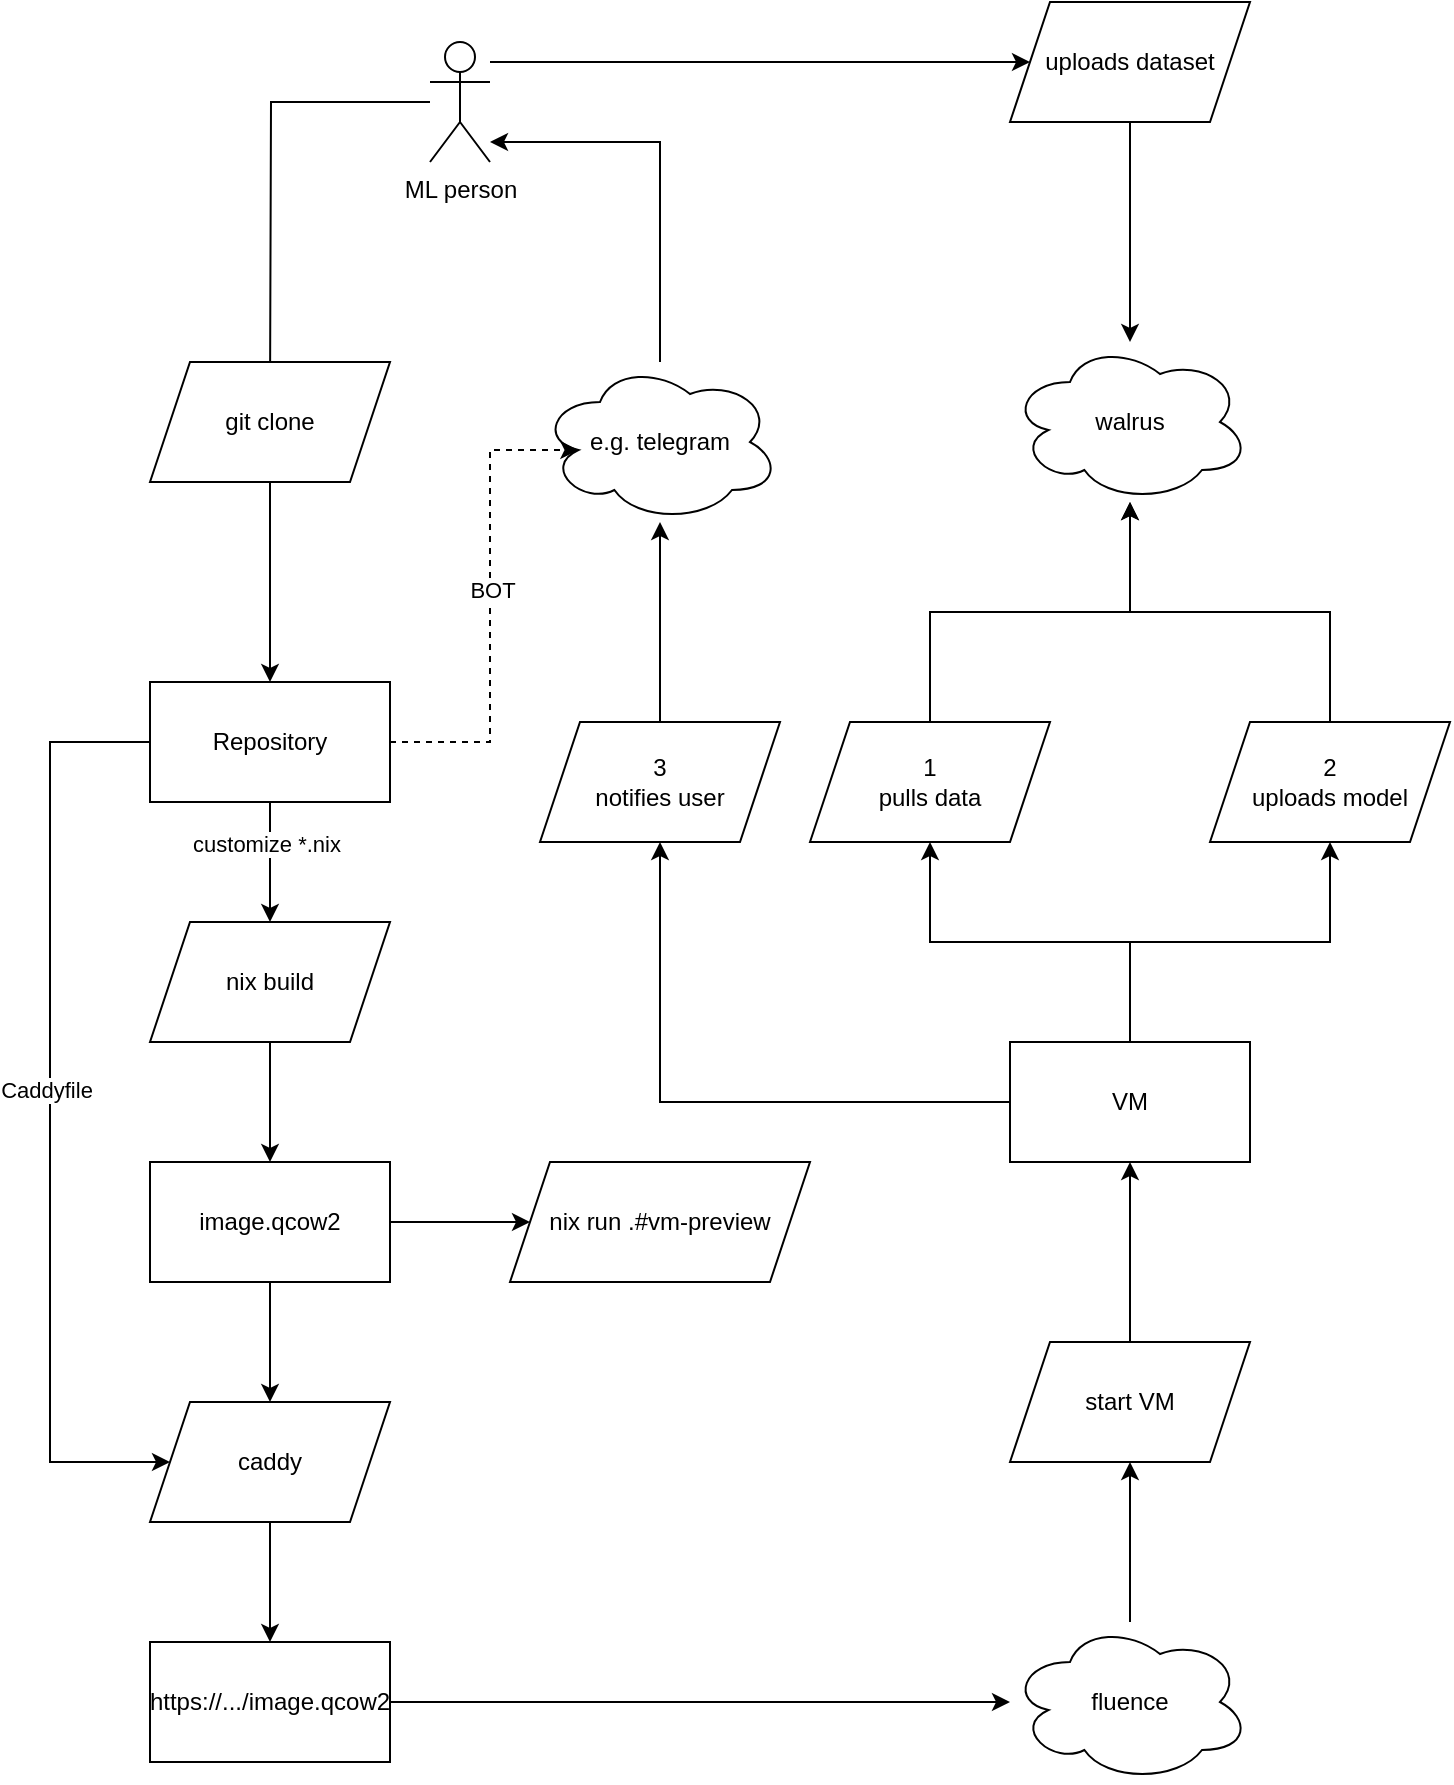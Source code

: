 <mxfile version="27.2.0">
  <diagram name="Page-1" id="BN_tOw-ATTEOgbzwJrk_">
    <mxGraphModel dx="1426" dy="1895" grid="1" gridSize="10" guides="1" tooltips="1" connect="1" arrows="1" fold="1" page="1" pageScale="1" pageWidth="850" pageHeight="1100" math="0" shadow="0">
      <root>
        <mxCell id="0" />
        <mxCell id="1" parent="0" />
        <mxCell id="QXvmWIA_-xwhpzIuhDhJ-4" style="edgeStyle=orthogonalEdgeStyle;rounded=0;orthogonalLoop=1;jettySize=auto;html=1;" edge="1" parent="1" source="QXvmWIA_-xwhpzIuhDhJ-1" target="QXvmWIA_-xwhpzIuhDhJ-3">
          <mxGeometry relative="1" as="geometry" />
        </mxCell>
        <mxCell id="QXvmWIA_-xwhpzIuhDhJ-18" value="customize *.nix" style="edgeLabel;html=1;align=center;verticalAlign=middle;resizable=0;points=[];" vertex="1" connectable="0" parent="QXvmWIA_-xwhpzIuhDhJ-4">
          <mxGeometry x="-0.3" y="-2" relative="1" as="geometry">
            <mxPoint as="offset" />
          </mxGeometry>
        </mxCell>
        <mxCell id="QXvmWIA_-xwhpzIuhDhJ-11" style="edgeStyle=orthogonalEdgeStyle;rounded=0;orthogonalLoop=1;jettySize=auto;html=1;" edge="1" parent="1" source="QXvmWIA_-xwhpzIuhDhJ-1" target="QXvmWIA_-xwhpzIuhDhJ-6">
          <mxGeometry relative="1" as="geometry">
            <mxPoint x="30" y="490" as="targetPoint" />
            <Array as="points">
              <mxPoint x="40" y="130" />
              <mxPoint x="40" y="490" />
            </Array>
          </mxGeometry>
        </mxCell>
        <mxCell id="QXvmWIA_-xwhpzIuhDhJ-23" value="Caddyfile" style="edgeLabel;html=1;align=center;verticalAlign=middle;resizable=0;points=[];" vertex="1" connectable="0" parent="QXvmWIA_-xwhpzIuhDhJ-11">
          <mxGeometry x="-0.047" y="-2" relative="1" as="geometry">
            <mxPoint as="offset" />
          </mxGeometry>
        </mxCell>
        <mxCell id="QXvmWIA_-xwhpzIuhDhJ-1" value="Repository" style="rounded=0;whiteSpace=wrap;html=1;" vertex="1" parent="1">
          <mxGeometry x="90" y="100" width="120" height="60" as="geometry" />
        </mxCell>
        <mxCell id="QXvmWIA_-xwhpzIuhDhJ-8" style="edgeStyle=orthogonalEdgeStyle;rounded=0;orthogonalLoop=1;jettySize=auto;html=1;" edge="1" parent="1" source="QXvmWIA_-xwhpzIuhDhJ-3" target="QXvmWIA_-xwhpzIuhDhJ-5">
          <mxGeometry relative="1" as="geometry" />
        </mxCell>
        <mxCell id="QXvmWIA_-xwhpzIuhDhJ-3" value="nix build" style="shape=parallelogram;perimeter=parallelogramPerimeter;whiteSpace=wrap;html=1;fixedSize=1;" vertex="1" parent="1">
          <mxGeometry x="90" y="220" width="120" height="60" as="geometry" />
        </mxCell>
        <mxCell id="QXvmWIA_-xwhpzIuhDhJ-9" style="edgeStyle=orthogonalEdgeStyle;rounded=0;orthogonalLoop=1;jettySize=auto;html=1;" edge="1" parent="1" source="QXvmWIA_-xwhpzIuhDhJ-5" target="QXvmWIA_-xwhpzIuhDhJ-6">
          <mxGeometry relative="1" as="geometry" />
        </mxCell>
        <mxCell id="QXvmWIA_-xwhpzIuhDhJ-21" style="edgeStyle=orthogonalEdgeStyle;rounded=0;orthogonalLoop=1;jettySize=auto;html=1;" edge="1" parent="1" source="QXvmWIA_-xwhpzIuhDhJ-5" target="QXvmWIA_-xwhpzIuhDhJ-22">
          <mxGeometry relative="1" as="geometry">
            <mxPoint x="280" y="470" as="targetPoint" />
          </mxGeometry>
        </mxCell>
        <mxCell id="QXvmWIA_-xwhpzIuhDhJ-5" value="image.qcow2" style="rounded=0;whiteSpace=wrap;html=1;" vertex="1" parent="1">
          <mxGeometry x="90" y="340" width="120" height="60" as="geometry" />
        </mxCell>
        <mxCell id="QXvmWIA_-xwhpzIuhDhJ-10" style="edgeStyle=orthogonalEdgeStyle;rounded=0;orthogonalLoop=1;jettySize=auto;html=1;" edge="1" parent="1" source="QXvmWIA_-xwhpzIuhDhJ-6" target="QXvmWIA_-xwhpzIuhDhJ-7">
          <mxGeometry relative="1" as="geometry" />
        </mxCell>
        <mxCell id="QXvmWIA_-xwhpzIuhDhJ-6" value="caddy" style="shape=parallelogram;perimeter=parallelogramPerimeter;whiteSpace=wrap;html=1;fixedSize=1;" vertex="1" parent="1">
          <mxGeometry x="90" y="460" width="120" height="60" as="geometry" />
        </mxCell>
        <mxCell id="QXvmWIA_-xwhpzIuhDhJ-16" style="edgeStyle=orthogonalEdgeStyle;rounded=0;orthogonalLoop=1;jettySize=auto;html=1;" edge="1" parent="1" source="QXvmWIA_-xwhpzIuhDhJ-7" target="QXvmWIA_-xwhpzIuhDhJ-14">
          <mxGeometry relative="1" as="geometry" />
        </mxCell>
        <mxCell id="QXvmWIA_-xwhpzIuhDhJ-7" value="https://.../image.qcow2" style="rounded=0;whiteSpace=wrap;html=1;" vertex="1" parent="1">
          <mxGeometry x="90" y="580" width="120" height="60" as="geometry" />
        </mxCell>
        <mxCell id="QXvmWIA_-xwhpzIuhDhJ-25" style="edgeStyle=orthogonalEdgeStyle;rounded=0;orthogonalLoop=1;jettySize=auto;html=1;" edge="1" parent="1" source="QXvmWIA_-xwhpzIuhDhJ-14" target="QXvmWIA_-xwhpzIuhDhJ-24">
          <mxGeometry relative="1" as="geometry" />
        </mxCell>
        <mxCell id="QXvmWIA_-xwhpzIuhDhJ-14" value="fluence" style="ellipse;shape=cloud;whiteSpace=wrap;html=1;" vertex="1" parent="1">
          <mxGeometry x="520" y="570" width="120" height="80" as="geometry" />
        </mxCell>
        <mxCell id="QXvmWIA_-xwhpzIuhDhJ-15" value="walrus" style="ellipse;shape=cloud;whiteSpace=wrap;html=1;" vertex="1" parent="1">
          <mxGeometry x="520" y="-70" width="120" height="80" as="geometry" />
        </mxCell>
        <mxCell id="QXvmWIA_-xwhpzIuhDhJ-20" style="edgeStyle=orthogonalEdgeStyle;rounded=0;orthogonalLoop=1;jettySize=auto;html=1;" edge="1" parent="1" source="QXvmWIA_-xwhpzIuhDhJ-39" target="QXvmWIA_-xwhpzIuhDhJ-15">
          <mxGeometry relative="1" as="geometry">
            <mxPoint x="410" y="-30" as="sourcePoint" />
          </mxGeometry>
        </mxCell>
        <mxCell id="QXvmWIA_-xwhpzIuhDhJ-22" value="nix run .#vm-preview" style="shape=parallelogram;perimeter=parallelogramPerimeter;whiteSpace=wrap;html=1;fixedSize=1;" vertex="1" parent="1">
          <mxGeometry x="270" y="340" width="150" height="60" as="geometry" />
        </mxCell>
        <mxCell id="QXvmWIA_-xwhpzIuhDhJ-27" style="edgeStyle=orthogonalEdgeStyle;rounded=0;orthogonalLoop=1;jettySize=auto;html=1;" edge="1" parent="1" source="QXvmWIA_-xwhpzIuhDhJ-24" target="QXvmWIA_-xwhpzIuhDhJ-26">
          <mxGeometry relative="1" as="geometry" />
        </mxCell>
        <mxCell id="QXvmWIA_-xwhpzIuhDhJ-24" value="start VM" style="shape=parallelogram;perimeter=parallelogramPerimeter;whiteSpace=wrap;html=1;fixedSize=1;" vertex="1" parent="1">
          <mxGeometry x="520" y="430" width="120" height="60" as="geometry" />
        </mxCell>
        <mxCell id="QXvmWIA_-xwhpzIuhDhJ-32" style="edgeStyle=orthogonalEdgeStyle;rounded=0;orthogonalLoop=1;jettySize=auto;html=1;" edge="1" parent="1" source="QXvmWIA_-xwhpzIuhDhJ-26" target="QXvmWIA_-xwhpzIuhDhJ-30">
          <mxGeometry relative="1" as="geometry" />
        </mxCell>
        <mxCell id="QXvmWIA_-xwhpzIuhDhJ-33" style="edgeStyle=orthogonalEdgeStyle;rounded=0;orthogonalLoop=1;jettySize=auto;html=1;" edge="1" parent="1" source="QXvmWIA_-xwhpzIuhDhJ-26" target="QXvmWIA_-xwhpzIuhDhJ-31">
          <mxGeometry relative="1" as="geometry" />
        </mxCell>
        <mxCell id="QXvmWIA_-xwhpzIuhDhJ-43" style="edgeStyle=orthogonalEdgeStyle;rounded=0;orthogonalLoop=1;jettySize=auto;html=1;" edge="1" parent="1" source="QXvmWIA_-xwhpzIuhDhJ-26" target="QXvmWIA_-xwhpzIuhDhJ-42">
          <mxGeometry relative="1" as="geometry" />
        </mxCell>
        <mxCell id="QXvmWIA_-xwhpzIuhDhJ-26" value="VM" style="rounded=0;whiteSpace=wrap;html=1;" vertex="1" parent="1">
          <mxGeometry x="520" y="280" width="120" height="60" as="geometry" />
        </mxCell>
        <mxCell id="QXvmWIA_-xwhpzIuhDhJ-34" style="edgeStyle=orthogonalEdgeStyle;rounded=0;orthogonalLoop=1;jettySize=auto;html=1;" edge="1" parent="1" source="QXvmWIA_-xwhpzIuhDhJ-30" target="QXvmWIA_-xwhpzIuhDhJ-15">
          <mxGeometry relative="1" as="geometry" />
        </mxCell>
        <mxCell id="QXvmWIA_-xwhpzIuhDhJ-30" value="1&lt;br&gt;pulls data" style="shape=parallelogram;perimeter=parallelogramPerimeter;whiteSpace=wrap;html=1;fixedSize=1;" vertex="1" parent="1">
          <mxGeometry x="420" y="120" width="120" height="60" as="geometry" />
        </mxCell>
        <mxCell id="QXvmWIA_-xwhpzIuhDhJ-35" style="edgeStyle=orthogonalEdgeStyle;rounded=0;orthogonalLoop=1;jettySize=auto;html=1;" edge="1" parent="1" source="QXvmWIA_-xwhpzIuhDhJ-31" target="QXvmWIA_-xwhpzIuhDhJ-15">
          <mxGeometry relative="1" as="geometry" />
        </mxCell>
        <mxCell id="QXvmWIA_-xwhpzIuhDhJ-31" value="2&lt;br&gt;uploads model" style="shape=parallelogram;perimeter=parallelogramPerimeter;whiteSpace=wrap;html=1;fixedSize=1;" vertex="1" parent="1">
          <mxGeometry x="620" y="120" width="120" height="60" as="geometry" />
        </mxCell>
        <mxCell id="QXvmWIA_-xwhpzIuhDhJ-37" style="edgeStyle=orthogonalEdgeStyle;rounded=0;orthogonalLoop=1;jettySize=auto;html=1;" edge="1" parent="1" source="QXvmWIA_-xwhpzIuhDhJ-36" target="QXvmWIA_-xwhpzIuhDhJ-39">
          <mxGeometry relative="1" as="geometry">
            <mxPoint x="350" y="-60" as="targetPoint" />
            <Array as="points">
              <mxPoint x="390" y="-210" />
              <mxPoint x="390" y="-210" />
            </Array>
          </mxGeometry>
        </mxCell>
        <mxCell id="QXvmWIA_-xwhpzIuhDhJ-38" style="edgeStyle=orthogonalEdgeStyle;rounded=0;orthogonalLoop=1;jettySize=auto;html=1;" edge="1" parent="1" source="QXvmWIA_-xwhpzIuhDhJ-36">
          <mxGeometry relative="1" as="geometry">
            <mxPoint x="150" y="-40" as="targetPoint" />
          </mxGeometry>
        </mxCell>
        <mxCell id="QXvmWIA_-xwhpzIuhDhJ-36" value="ML person" style="shape=umlActor;verticalLabelPosition=bottom;verticalAlign=top;html=1;outlineConnect=0;" vertex="1" parent="1">
          <mxGeometry x="230" y="-220" width="30" height="60" as="geometry" />
        </mxCell>
        <mxCell id="QXvmWIA_-xwhpzIuhDhJ-39" value="uploads dataset" style="shape=parallelogram;perimeter=parallelogramPerimeter;whiteSpace=wrap;html=1;fixedSize=1;" vertex="1" parent="1">
          <mxGeometry x="520" y="-240" width="120" height="60" as="geometry" />
        </mxCell>
        <mxCell id="QXvmWIA_-xwhpzIuhDhJ-41" style="edgeStyle=orthogonalEdgeStyle;rounded=0;orthogonalLoop=1;jettySize=auto;html=1;" edge="1" parent="1" source="QXvmWIA_-xwhpzIuhDhJ-40" target="QXvmWIA_-xwhpzIuhDhJ-1">
          <mxGeometry relative="1" as="geometry" />
        </mxCell>
        <mxCell id="QXvmWIA_-xwhpzIuhDhJ-40" value="git clone" style="shape=parallelogram;perimeter=parallelogramPerimeter;whiteSpace=wrap;html=1;fixedSize=1;" vertex="1" parent="1">
          <mxGeometry x="90" y="-60" width="120" height="60" as="geometry" />
        </mxCell>
        <mxCell id="QXvmWIA_-xwhpzIuhDhJ-47" style="edgeStyle=orthogonalEdgeStyle;rounded=0;orthogonalLoop=1;jettySize=auto;html=1;" edge="1" parent="1" source="QXvmWIA_-xwhpzIuhDhJ-42" target="QXvmWIA_-xwhpzIuhDhJ-46">
          <mxGeometry relative="1" as="geometry" />
        </mxCell>
        <mxCell id="QXvmWIA_-xwhpzIuhDhJ-42" value="3&lt;br&gt;notifies user" style="shape=parallelogram;perimeter=parallelogramPerimeter;whiteSpace=wrap;html=1;fixedSize=1;" vertex="1" parent="1">
          <mxGeometry x="285" y="120" width="120" height="60" as="geometry" />
        </mxCell>
        <mxCell id="QXvmWIA_-xwhpzIuhDhJ-49" style="edgeStyle=orthogonalEdgeStyle;rounded=0;orthogonalLoop=1;jettySize=auto;html=1;" edge="1" parent="1" source="QXvmWIA_-xwhpzIuhDhJ-46" target="QXvmWIA_-xwhpzIuhDhJ-36">
          <mxGeometry relative="1" as="geometry">
            <Array as="points">
              <mxPoint x="345" y="-170" />
            </Array>
          </mxGeometry>
        </mxCell>
        <mxCell id="QXvmWIA_-xwhpzIuhDhJ-46" value="e.g. telegram" style="ellipse;shape=cloud;whiteSpace=wrap;html=1;" vertex="1" parent="1">
          <mxGeometry x="285" y="-60" width="120" height="80" as="geometry" />
        </mxCell>
        <mxCell id="QXvmWIA_-xwhpzIuhDhJ-50" style="edgeStyle=orthogonalEdgeStyle;rounded=0;orthogonalLoop=1;jettySize=auto;html=1;entryX=0.16;entryY=0.55;entryDx=0;entryDy=0;entryPerimeter=0;dashed=1;" edge="1" parent="1" source="QXvmWIA_-xwhpzIuhDhJ-1" target="QXvmWIA_-xwhpzIuhDhJ-46">
          <mxGeometry relative="1" as="geometry">
            <Array as="points">
              <mxPoint x="260" y="130" />
              <mxPoint x="260" y="-16" />
            </Array>
          </mxGeometry>
        </mxCell>
        <mxCell id="QXvmWIA_-xwhpzIuhDhJ-51" value="BOT" style="edgeLabel;html=1;align=center;verticalAlign=middle;resizable=0;points=[];" vertex="1" connectable="0" parent="QXvmWIA_-xwhpzIuhDhJ-50">
          <mxGeometry x="0.063" relative="1" as="geometry">
            <mxPoint x="1" y="1" as="offset" />
          </mxGeometry>
        </mxCell>
      </root>
    </mxGraphModel>
  </diagram>
</mxfile>
